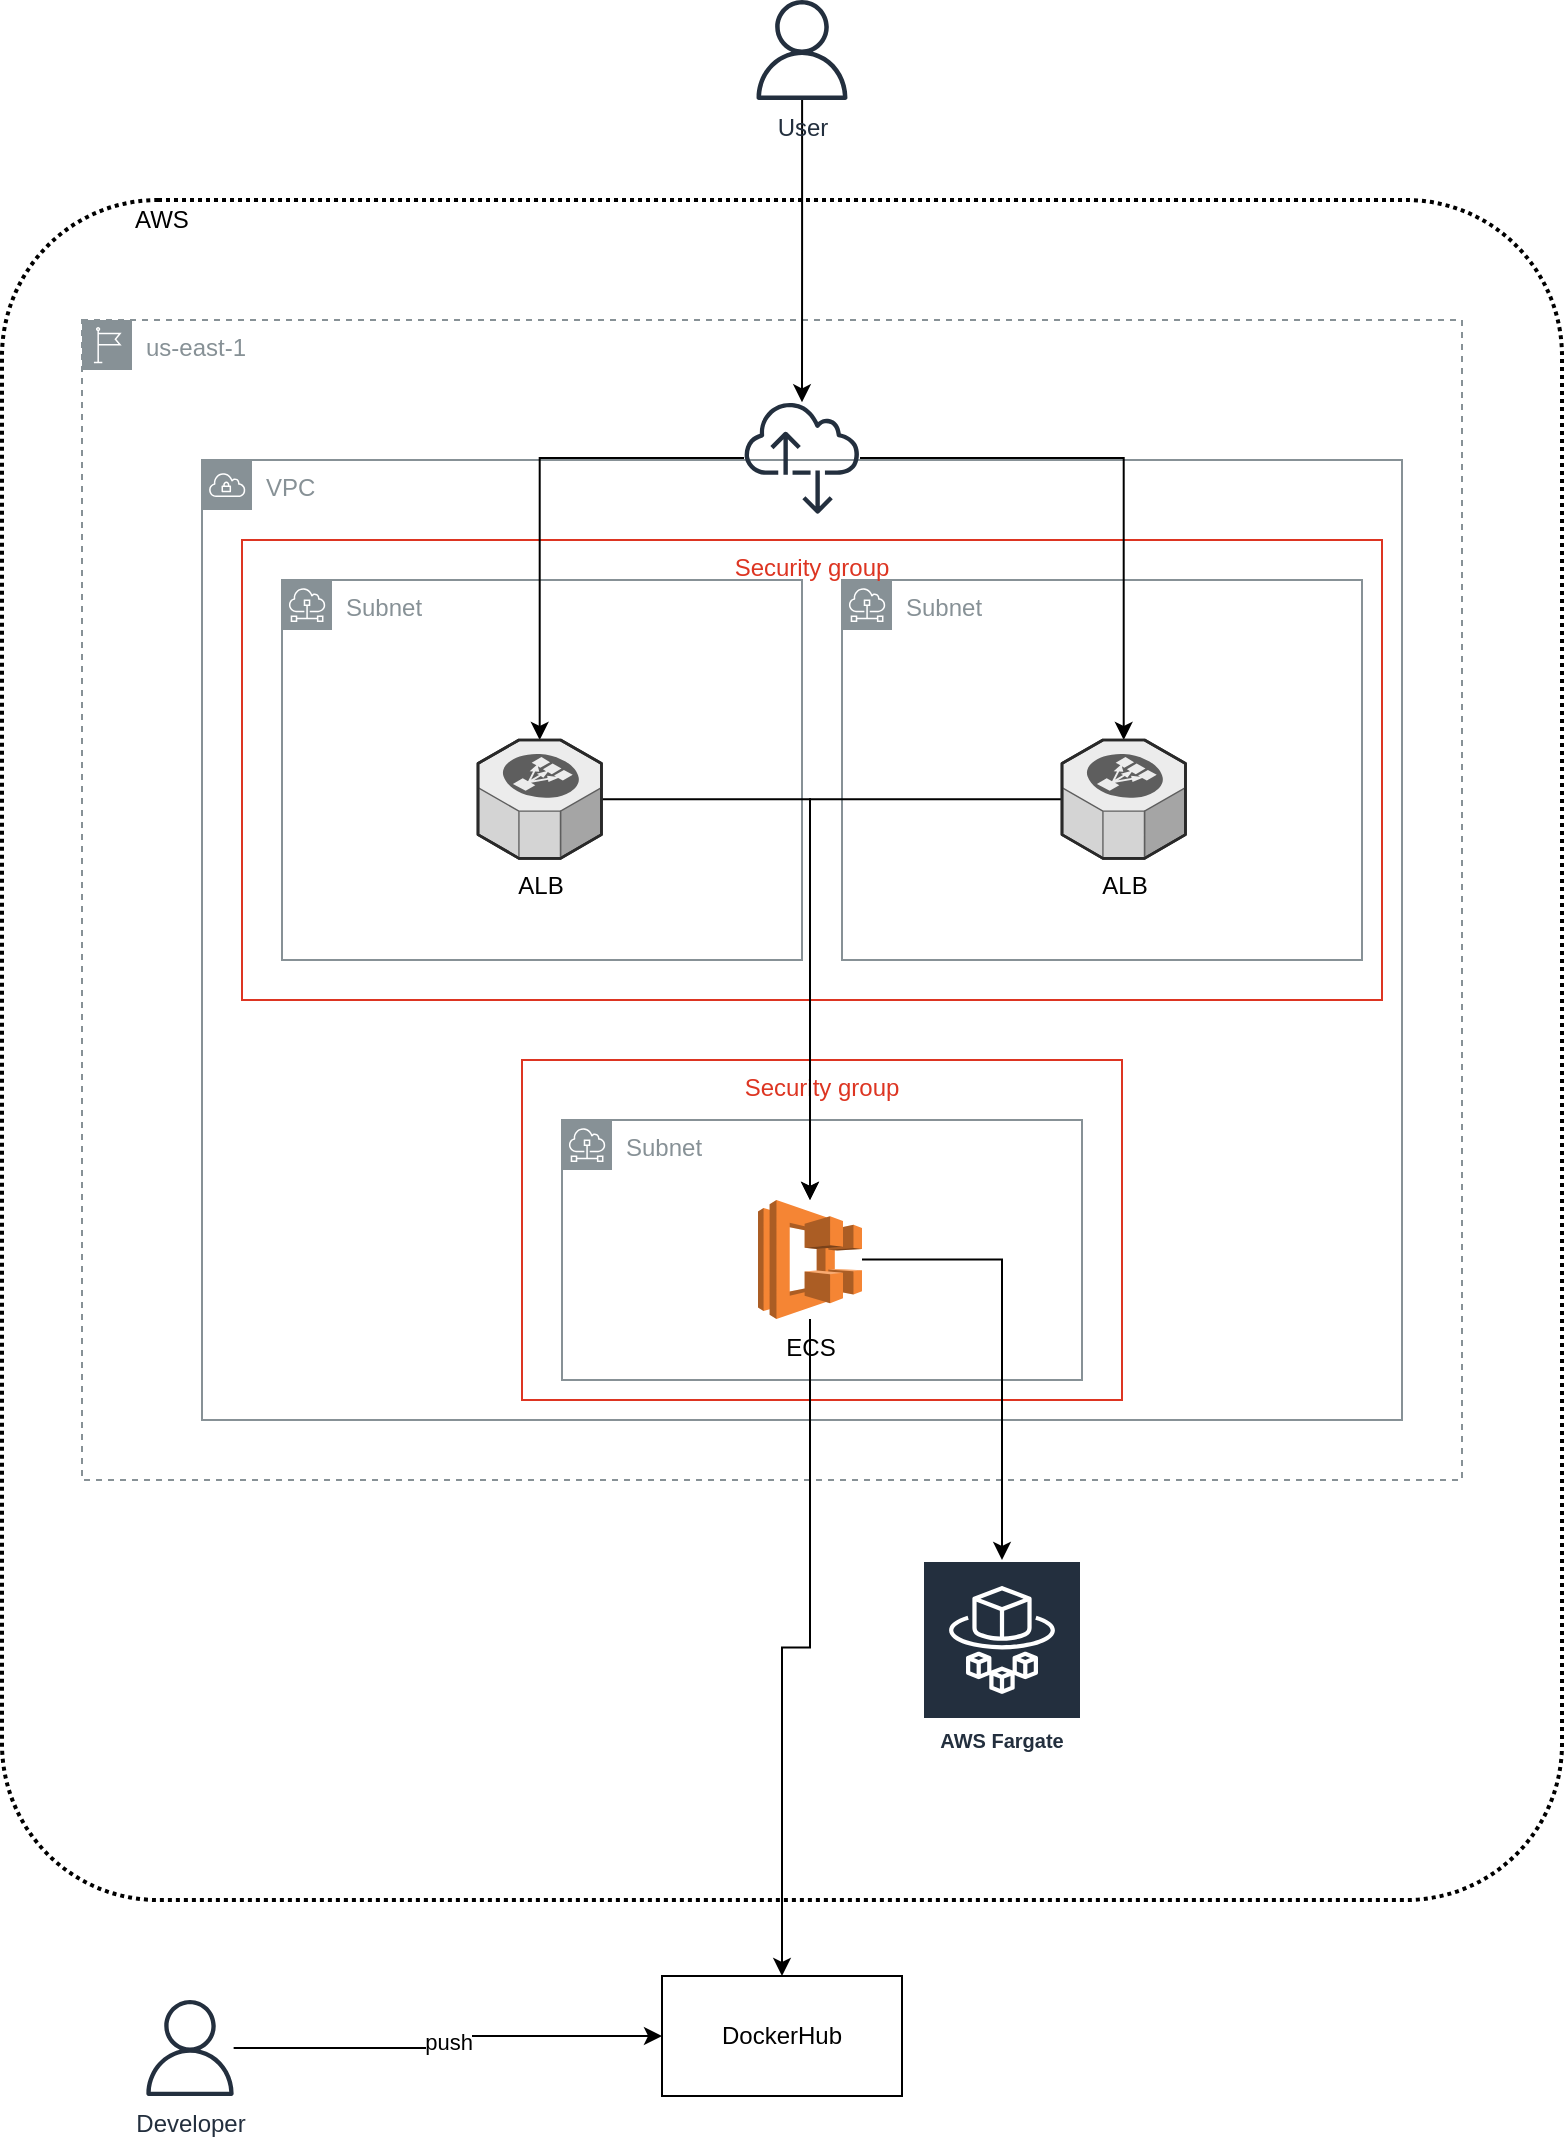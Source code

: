 <mxfile version="12.8.8" type="device"><diagram id="CXFp5I9pm-KQFwU4Tai1" name="Page-1"><mxGraphModel dx="1458" dy="1175" grid="1" gridSize="10" guides="1" tooltips="1" connect="1" arrows="1" fold="1" page="1" pageScale="1" pageWidth="850" pageHeight="1100" math="0" shadow="0"><root><mxCell id="0"/><mxCell id="1" parent="0"/><mxCell id="NwiapwygmlFVVNXVnq4L-2" value="" style="rounded=1;arcSize=10;dashed=1;fillColor=none;gradientColor=none;dashPattern=1 1;strokeWidth=2;" vertex="1" parent="1"><mxGeometry x="40" y="120" width="780" height="850" as="geometry"/></mxCell><mxCell id="NwiapwygmlFVVNXVnq4L-1" value="us-east-1" style="outlineConnect=0;gradientColor=none;html=1;whiteSpace=wrap;fontSize=12;fontStyle=0;shape=mxgraph.aws4.group;grIcon=mxgraph.aws4.group_region;strokeColor=#879196;fillColor=none;verticalAlign=top;align=left;spacingLeft=30;fontColor=#879196;dashed=1;" vertex="1" parent="1"><mxGeometry x="80" y="180" width="690" height="580" as="geometry"/></mxCell><mxCell id="NwiapwygmlFVVNXVnq4L-3" value="VPC" style="outlineConnect=0;gradientColor=none;html=1;whiteSpace=wrap;fontSize=12;fontStyle=0;shape=mxgraph.aws4.group;grIcon=mxgraph.aws4.group_vpc;strokeColor=#879196;fillColor=none;verticalAlign=top;align=left;spacingLeft=30;fontColor=#879196;dashed=0;" vertex="1" parent="1"><mxGeometry x="140" y="250" width="600" height="480" as="geometry"/></mxCell><mxCell id="NwiapwygmlFVVNXVnq4L-4" value="Subnet" style="outlineConnect=0;gradientColor=none;html=1;whiteSpace=wrap;fontSize=12;fontStyle=0;shape=mxgraph.aws4.group;grIcon=mxgraph.aws4.group_subnet;strokeColor=#879196;fillColor=none;verticalAlign=top;align=left;spacingLeft=30;fontColor=#879196;dashed=0;" vertex="1" parent="1"><mxGeometry x="180" y="310" width="260" height="190" as="geometry"/></mxCell><mxCell id="NwiapwygmlFVVNXVnq4L-5" value="Subnet" style="outlineConnect=0;gradientColor=none;html=1;whiteSpace=wrap;fontSize=12;fontStyle=0;shape=mxgraph.aws4.group;grIcon=mxgraph.aws4.group_subnet;strokeColor=#879196;fillColor=none;verticalAlign=top;align=left;spacingLeft=30;fontColor=#879196;dashed=0;" vertex="1" parent="1"><mxGeometry x="460" y="310" width="260" height="190" as="geometry"/></mxCell><mxCell id="NwiapwygmlFVVNXVnq4L-6" value="Subnet" style="outlineConnect=0;gradientColor=none;html=1;whiteSpace=wrap;fontSize=12;fontStyle=0;shape=mxgraph.aws4.group;grIcon=mxgraph.aws4.group_subnet;strokeColor=#879196;fillColor=none;verticalAlign=top;align=left;spacingLeft=30;fontColor=#879196;dashed=0;" vertex="1" parent="1"><mxGeometry x="320" y="580" width="260" height="130" as="geometry"/></mxCell><mxCell id="NwiapwygmlFVVNXVnq4L-7" value="Security group" style="fillColor=none;strokeColor=#DD3522;verticalAlign=top;fontStyle=0;fontColor=#DD3522;" vertex="1" parent="1"><mxGeometry x="300" y="550" width="300" height="170" as="geometry"/></mxCell><mxCell id="NwiapwygmlFVVNXVnq4L-8" value="Security group" style="fillColor=none;strokeColor=#DD3522;verticalAlign=top;fontStyle=0;fontColor=#DD3522;" vertex="1" parent="1"><mxGeometry x="160" y="290" width="570" height="230" as="geometry"/></mxCell><mxCell id="NwiapwygmlFVVNXVnq4L-18" style="edgeStyle=orthogonalEdgeStyle;rounded=0;orthogonalLoop=1;jettySize=auto;html=1;" edge="1" parent="1" source="NwiapwygmlFVVNXVnq4L-9" target="NwiapwygmlFVVNXVnq4L-15"><mxGeometry relative="1" as="geometry"/></mxCell><mxCell id="NwiapwygmlFVVNXVnq4L-19" style="edgeStyle=orthogonalEdgeStyle;rounded=0;orthogonalLoop=1;jettySize=auto;html=1;" edge="1" parent="1" source="NwiapwygmlFVVNXVnq4L-9" target="NwiapwygmlFVVNXVnq4L-16"><mxGeometry relative="1" as="geometry"/></mxCell><mxCell id="NwiapwygmlFVVNXVnq4L-9" value="" style="outlineConnect=0;fontColor=#232F3E;gradientColor=none;fillColor=#232F3E;strokeColor=none;dashed=0;verticalLabelPosition=bottom;verticalAlign=top;align=center;html=1;fontSize=12;fontStyle=0;aspect=fixed;pointerEvents=1;shape=mxgraph.aws4.internet_alt2;" vertex="1" parent="1"><mxGeometry x="411" y="220" width="58" height="58" as="geometry"/></mxCell><mxCell id="NwiapwygmlFVVNXVnq4L-17" style="edgeStyle=orthogonalEdgeStyle;rounded=0;orthogonalLoop=1;jettySize=auto;html=1;" edge="1" parent="1" source="NwiapwygmlFVVNXVnq4L-10" target="NwiapwygmlFVVNXVnq4L-9"><mxGeometry relative="1" as="geometry"/></mxCell><mxCell id="NwiapwygmlFVVNXVnq4L-10" value="User" style="outlineConnect=0;fontColor=#232F3E;gradientColor=none;fillColor=#232F3E;strokeColor=none;dashed=0;verticalLabelPosition=bottom;verticalAlign=top;align=center;html=1;fontSize=12;fontStyle=0;aspect=fixed;pointerEvents=1;shape=mxgraph.aws4.user;" vertex="1" parent="1"><mxGeometry x="415" y="20" width="50" height="50" as="geometry"/></mxCell><mxCell id="NwiapwygmlFVVNXVnq4L-13" value="push" style="edgeStyle=orthogonalEdgeStyle;rounded=0;orthogonalLoop=1;jettySize=auto;html=1;" edge="1" parent="1" source="NwiapwygmlFVVNXVnq4L-11" target="NwiapwygmlFVVNXVnq4L-12"><mxGeometry relative="1" as="geometry"/></mxCell><mxCell id="NwiapwygmlFVVNXVnq4L-11" value="Developer" style="outlineConnect=0;fontColor=#232F3E;gradientColor=none;fillColor=#232F3E;strokeColor=none;dashed=0;verticalLabelPosition=bottom;verticalAlign=top;align=center;html=1;fontSize=12;fontStyle=0;aspect=fixed;pointerEvents=1;shape=mxgraph.aws4.user;" vertex="1" parent="1"><mxGeometry x="110" y="1020" width="48" height="48" as="geometry"/></mxCell><mxCell id="NwiapwygmlFVVNXVnq4L-12" value="DockerHub" style="rounded=0;whiteSpace=wrap;html=1;" vertex="1" parent="1"><mxGeometry x="370" y="1008" width="120" height="60" as="geometry"/></mxCell><mxCell id="NwiapwygmlFVVNXVnq4L-23" style="edgeStyle=orthogonalEdgeStyle;rounded=0;orthogonalLoop=1;jettySize=auto;html=1;" edge="1" parent="1" source="NwiapwygmlFVVNXVnq4L-14" target="NwiapwygmlFVVNXVnq4L-12"><mxGeometry relative="1" as="geometry"/></mxCell><mxCell id="NwiapwygmlFVVNXVnq4L-25" style="edgeStyle=orthogonalEdgeStyle;rounded=0;orthogonalLoop=1;jettySize=auto;html=1;" edge="1" parent="1" source="NwiapwygmlFVVNXVnq4L-14" target="NwiapwygmlFVVNXVnq4L-24"><mxGeometry relative="1" as="geometry"/></mxCell><mxCell id="NwiapwygmlFVVNXVnq4L-14" value="ECS" style="outlineConnect=0;dashed=0;verticalLabelPosition=bottom;verticalAlign=top;align=center;html=1;shape=mxgraph.aws3.ecs;fillColor=#F58534;gradientColor=none;" vertex="1" parent="1"><mxGeometry x="418" y="620" width="52" height="59.5" as="geometry"/></mxCell><mxCell id="NwiapwygmlFVVNXVnq4L-20" style="edgeStyle=orthogonalEdgeStyle;rounded=0;orthogonalLoop=1;jettySize=auto;html=1;" edge="1" parent="1" source="NwiapwygmlFVVNXVnq4L-15" target="NwiapwygmlFVVNXVnq4L-14"><mxGeometry relative="1" as="geometry"/></mxCell><mxCell id="NwiapwygmlFVVNXVnq4L-15" value="ALB" style="verticalLabelPosition=bottom;html=1;verticalAlign=top;strokeWidth=1;align=center;outlineConnect=0;dashed=0;outlineConnect=0;shape=mxgraph.aws3d.elasticLoadBalancing;fillColor=#ECECEC;strokeColor=#5E5E5E;aspect=fixed;" vertex="1" parent="1"><mxGeometry x="278" y="390" width="61.74" height="59.17" as="geometry"/></mxCell><mxCell id="NwiapwygmlFVVNXVnq4L-21" style="edgeStyle=orthogonalEdgeStyle;rounded=0;orthogonalLoop=1;jettySize=auto;html=1;" edge="1" parent="1" source="NwiapwygmlFVVNXVnq4L-16" target="NwiapwygmlFVVNXVnq4L-14"><mxGeometry relative="1" as="geometry"/></mxCell><mxCell id="NwiapwygmlFVVNXVnq4L-16" value="ALB" style="verticalLabelPosition=bottom;html=1;verticalAlign=top;strokeWidth=1;align=center;outlineConnect=0;dashed=0;outlineConnect=0;shape=mxgraph.aws3d.elasticLoadBalancing;fillColor=#ECECEC;strokeColor=#5E5E5E;aspect=fixed;" vertex="1" parent="1"><mxGeometry x="570" y="390" width="61.74" height="59.17" as="geometry"/></mxCell><mxCell id="NwiapwygmlFVVNXVnq4L-22" value="AWS" style="text;html=1;strokeColor=none;fillColor=none;align=center;verticalAlign=middle;whiteSpace=wrap;rounded=0;" vertex="1" parent="1"><mxGeometry x="100" y="120" width="40" height="20" as="geometry"/></mxCell><mxCell id="NwiapwygmlFVVNXVnq4L-24" value="AWS Fargate" style="outlineConnect=0;fontColor=#232F3E;gradientColor=none;strokeColor=#ffffff;fillColor=#232F3E;dashed=0;verticalLabelPosition=middle;verticalAlign=bottom;align=center;html=1;whiteSpace=wrap;fontSize=10;fontStyle=1;spacing=3;shape=mxgraph.aws4.productIcon;prIcon=mxgraph.aws4.fargate;" vertex="1" parent="1"><mxGeometry x="500" y="800" width="80" height="100" as="geometry"/></mxCell></root></mxGraphModel></diagram></mxfile>